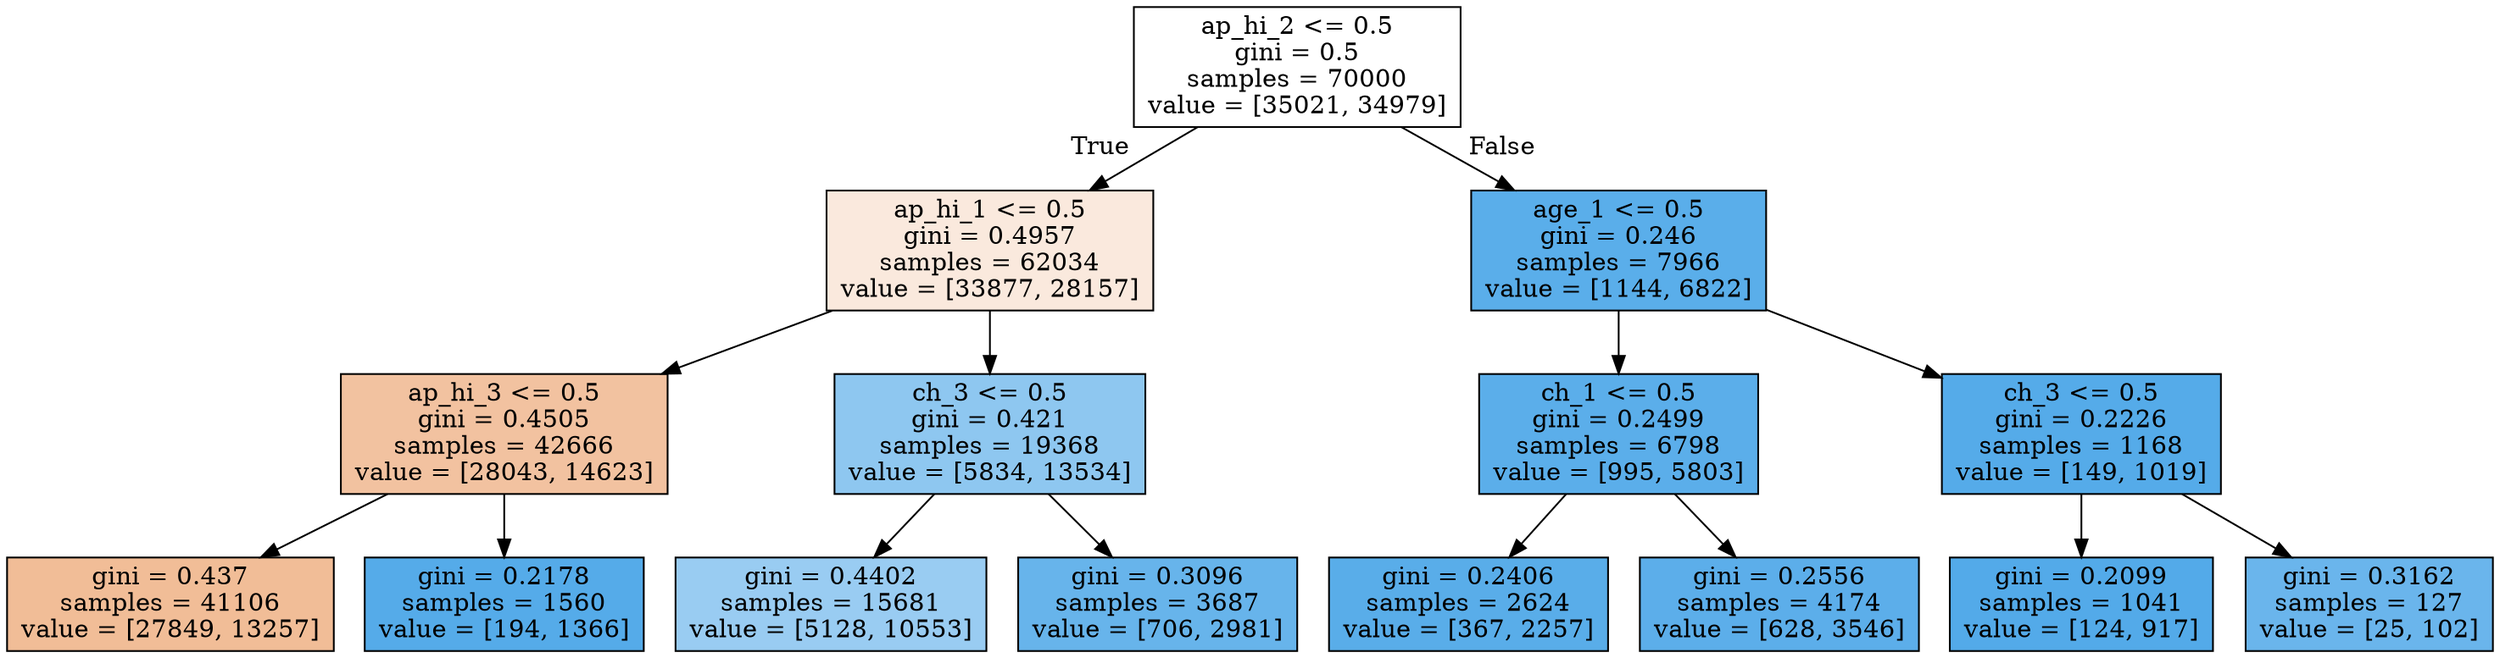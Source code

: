 digraph Tree {
node [shape=box, style="filled", color="black"] ;
0 [label="ap_hi_2 <= 0.5\ngini = 0.5\nsamples = 70000\nvalue = [35021, 34979]", fillcolor="#e5813900"] ;
1 [label="ap_hi_1 <= 0.5\ngini = 0.4957\nsamples = 62034\nvalue = [33877, 28157]", fillcolor="#e581392b"] ;
0 -> 1 [labeldistance=2.5, labelangle=45, headlabel="True"] ;
2 [label="ap_hi_3 <= 0.5\ngini = 0.4505\nsamples = 42666\nvalue = [28043, 14623]", fillcolor="#e581397a"] ;
1 -> 2 ;
3 [label="gini = 0.437\nsamples = 41106\nvalue = [27849, 13257]", fillcolor="#e5813986"] ;
2 -> 3 ;
4 [label="gini = 0.2178\nsamples = 1560\nvalue = [194, 1366]", fillcolor="#399de5db"] ;
2 -> 4 ;
5 [label="ch_3 <= 0.5\ngini = 0.421\nsamples = 19368\nvalue = [5834, 13534]", fillcolor="#399de591"] ;
1 -> 5 ;
6 [label="gini = 0.4402\nsamples = 15681\nvalue = [5128, 10553]", fillcolor="#399de583"] ;
5 -> 6 ;
7 [label="gini = 0.3096\nsamples = 3687\nvalue = [706, 2981]", fillcolor="#399de5c3"] ;
5 -> 7 ;
8 [label="age_1 <= 0.5\ngini = 0.246\nsamples = 7966\nvalue = [1144, 6822]", fillcolor="#399de5d4"] ;
0 -> 8 [labeldistance=2.5, labelangle=-45, headlabel="False"] ;
9 [label="ch_1 <= 0.5\ngini = 0.2499\nsamples = 6798\nvalue = [995, 5803]", fillcolor="#399de5d3"] ;
8 -> 9 ;
10 [label="gini = 0.2406\nsamples = 2624\nvalue = [367, 2257]", fillcolor="#399de5d6"] ;
9 -> 10 ;
11 [label="gini = 0.2556\nsamples = 4174\nvalue = [628, 3546]", fillcolor="#399de5d2"] ;
9 -> 11 ;
12 [label="ch_3 <= 0.5\ngini = 0.2226\nsamples = 1168\nvalue = [149, 1019]", fillcolor="#399de5da"] ;
8 -> 12 ;
13 [label="gini = 0.2099\nsamples = 1041\nvalue = [124, 917]", fillcolor="#399de5dd"] ;
12 -> 13 ;
14 [label="gini = 0.3162\nsamples = 127\nvalue = [25, 102]", fillcolor="#399de5c0"] ;
12 -> 14 ;
}